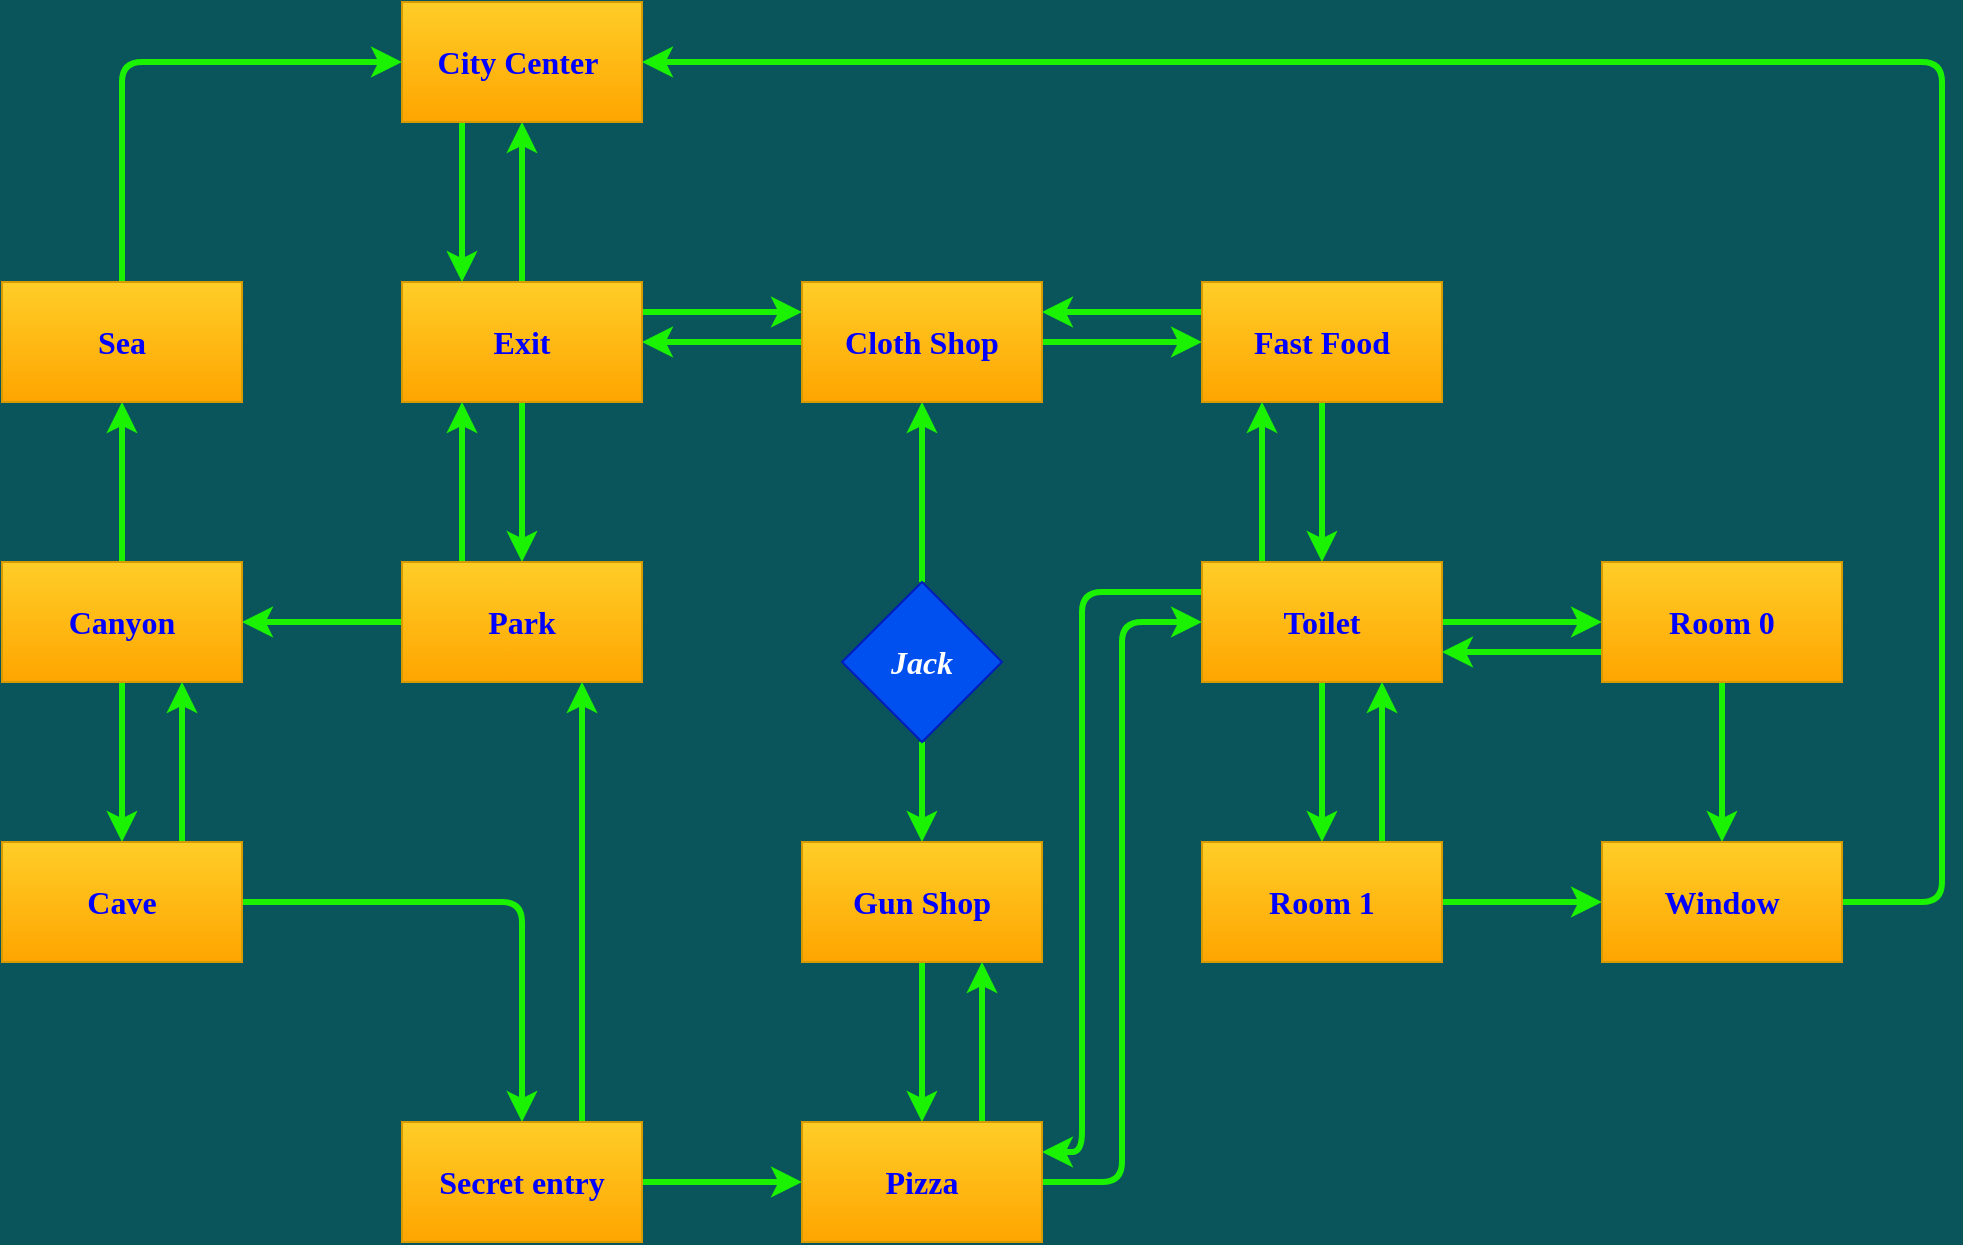 <mxfile version="15.2.9" type="device"><diagram id="W5dxkSavDeIosQzjYc7X" name="Page-1"><mxGraphModel dx="2057" dy="773" grid="1" gridSize="10" guides="1" tooltips="1" connect="1" arrows="1" fold="1" page="1" pageScale="1" pageWidth="1100" pageHeight="850" background="#09555B" math="0" shadow="0"><root><mxCell id="0"/><mxCell id="1" parent="0"/><mxCell id="nuB5FmEB1o47puCTqBd5-3" value="" style="edgeStyle=orthogonalEdgeStyle;curved=0;rounded=1;sketch=0;orthogonalLoop=1;jettySize=auto;html=1;fontFamily=Lucida Console;fontSize=16;fontColor=#FFFFFF;strokeColor=#1AF202;fillColor=#60a917;strokeWidth=3;" edge="1" parent="1" source="nuB5FmEB1o47puCTqBd5-1" target="nuB5FmEB1o47puCTqBd5-2"><mxGeometry relative="1" as="geometry"/></mxCell><mxCell id="nuB5FmEB1o47puCTqBd5-26" value="" style="edgeStyle=orthogonalEdgeStyle;curved=0;rounded=1;sketch=0;orthogonalLoop=1;jettySize=auto;html=1;fontFamily=Lucida Console;fontSize=16;fontColor=#0000FF;strokeColor=#1AF202;strokeWidth=3;" edge="1" parent="1" source="nuB5FmEB1o47puCTqBd5-1" target="nuB5FmEB1o47puCTqBd5-24"><mxGeometry relative="1" as="geometry"/></mxCell><mxCell id="nuB5FmEB1o47puCTqBd5-1" value="Jack" style="rhombus;whiteSpace=wrap;html=1;rounded=0;sketch=0;fontColor=#ffffff;strokeColor=#001DBC;fillColor=#0050ef;fontFamily=Lucida Console;fontStyle=3;fontSize=16;" vertex="1" parent="1"><mxGeometry x="510" y="385" width="80" height="80" as="geometry"/></mxCell><mxCell id="nuB5FmEB1o47puCTqBd5-5" value="" style="edgeStyle=orthogonalEdgeStyle;curved=0;rounded=1;sketch=0;orthogonalLoop=1;jettySize=auto;html=1;fontFamily=Lucida Console;fontSize=16;fontColor=#0000FF;strokeColor=#1AF202;fillColor=#60a917;strokeWidth=3;" edge="1" parent="1" source="nuB5FmEB1o47puCTqBd5-2" target="nuB5FmEB1o47puCTqBd5-4"><mxGeometry relative="1" as="geometry"/></mxCell><mxCell id="nuB5FmEB1o47puCTqBd5-7" value="" style="edgeStyle=orthogonalEdgeStyle;curved=0;rounded=1;sketch=0;orthogonalLoop=1;jettySize=auto;html=1;fontFamily=Lucida Console;fontSize=16;fontColor=#0000FF;strokeColor=#1AF202;fillColor=#60a917;strokeWidth=3;" edge="1" parent="1" source="nuB5FmEB1o47puCTqBd5-2" target="nuB5FmEB1o47puCTqBd5-6"><mxGeometry relative="1" as="geometry"/></mxCell><mxCell id="nuB5FmEB1o47puCTqBd5-2" value="Cloth Shop" style="whiteSpace=wrap;html=1;rounded=0;fontFamily=Lucida Console;fontSize=16;fontStyle=1;strokeColor=#d79b00;fillColor=#ffcd28;sketch=0;gradientColor=#ffa500;fontColor=#0000FF;" vertex="1" parent="1"><mxGeometry x="490" y="235" width="120" height="60" as="geometry"/></mxCell><mxCell id="nuB5FmEB1o47puCTqBd5-11" value="" style="edgeStyle=orthogonalEdgeStyle;curved=0;rounded=1;sketch=0;orthogonalLoop=1;jettySize=auto;html=1;fontFamily=Lucida Console;fontSize=16;fontColor=#0000FF;strokeColor=#1AF202;fillColor=#60a917;strokeWidth=3;" edge="1" parent="1" source="nuB5FmEB1o47puCTqBd5-4" target="nuB5FmEB1o47puCTqBd5-10"><mxGeometry relative="1" as="geometry"/></mxCell><mxCell id="nuB5FmEB1o47puCTqBd5-34" style="edgeStyle=orthogonalEdgeStyle;curved=0;rounded=1;sketch=0;orthogonalLoop=1;jettySize=auto;html=1;exitX=0;exitY=0.25;exitDx=0;exitDy=0;entryX=1;entryY=0.25;entryDx=0;entryDy=0;fontFamily=Lucida Console;fontSize=16;fontColor=#0000FF;strokeColor=#1AF202;strokeWidth=3;" edge="1" parent="1" source="nuB5FmEB1o47puCTqBd5-4" target="nuB5FmEB1o47puCTqBd5-2"><mxGeometry relative="1" as="geometry"/></mxCell><mxCell id="nuB5FmEB1o47puCTqBd5-4" value="Fast Food" style="whiteSpace=wrap;html=1;rounded=0;fontFamily=Lucida Console;fontSize=16;fontStyle=1;strokeColor=#d79b00;fillColor=#ffcd28;sketch=0;gradientColor=#ffa500;fontColor=#0000FF;" vertex="1" parent="1"><mxGeometry x="690" y="235" width="120" height="60" as="geometry"/></mxCell><mxCell id="nuB5FmEB1o47puCTqBd5-9" value="" style="edgeStyle=orthogonalEdgeStyle;curved=0;rounded=1;sketch=0;orthogonalLoop=1;jettySize=auto;html=1;fontFamily=Lucida Console;fontSize=16;fontColor=#0000FF;strokeColor=#1AF202;fillColor=#60a917;strokeWidth=3;" edge="1" parent="1" source="nuB5FmEB1o47puCTqBd5-6" target="nuB5FmEB1o47puCTqBd5-8"><mxGeometry relative="1" as="geometry"/></mxCell><mxCell id="nuB5FmEB1o47puCTqBd5-21" value="" style="edgeStyle=orthogonalEdgeStyle;curved=0;rounded=1;sketch=0;orthogonalLoop=1;jettySize=auto;html=1;fontFamily=Lucida Console;fontSize=16;fontColor=#0000FF;strokeColor=#1AF202;strokeWidth=3;" edge="1" parent="1" source="nuB5FmEB1o47puCTqBd5-6" target="nuB5FmEB1o47puCTqBd5-20"><mxGeometry relative="1" as="geometry"/></mxCell><mxCell id="nuB5FmEB1o47puCTqBd5-33" style="edgeStyle=orthogonalEdgeStyle;curved=0;rounded=1;sketch=0;orthogonalLoop=1;jettySize=auto;html=1;exitX=1;exitY=0.25;exitDx=0;exitDy=0;entryX=0;entryY=0.25;entryDx=0;entryDy=0;fontFamily=Lucida Console;fontSize=16;fontColor=#0000FF;strokeColor=#1AF202;strokeWidth=3;" edge="1" parent="1" source="nuB5FmEB1o47puCTqBd5-6" target="nuB5FmEB1o47puCTqBd5-2"><mxGeometry relative="1" as="geometry"/></mxCell><mxCell id="nuB5FmEB1o47puCTqBd5-6" value="Exit" style="whiteSpace=wrap;html=1;rounded=0;fontFamily=Lucida Console;fontSize=16;fontStyle=1;strokeColor=#d79b00;fillColor=#ffcd28;sketch=0;gradientColor=#ffa500;fontColor=#0000FF;" vertex="1" parent="1"><mxGeometry x="290" y="235" width="120" height="60" as="geometry"/></mxCell><mxCell id="nuB5FmEB1o47puCTqBd5-32" style="edgeStyle=orthogonalEdgeStyle;curved=0;rounded=1;sketch=0;orthogonalLoop=1;jettySize=auto;html=1;exitX=0.25;exitY=1;exitDx=0;exitDy=0;entryX=0.25;entryY=0;entryDx=0;entryDy=0;fontFamily=Lucida Console;fontSize=16;fontColor=#0000FF;strokeColor=#1AF202;strokeWidth=3;" edge="1" parent="1" source="nuB5FmEB1o47puCTqBd5-8" target="nuB5FmEB1o47puCTqBd5-6"><mxGeometry relative="1" as="geometry"/></mxCell><mxCell id="nuB5FmEB1o47puCTqBd5-8" value="City Center&amp;nbsp;" style="whiteSpace=wrap;html=1;rounded=0;fontFamily=Lucida Console;fontSize=16;fontStyle=1;strokeColor=#d79b00;fillColor=#ffcd28;sketch=0;gradientColor=#ffa500;fontColor=#0000FF;" vertex="1" parent="1"><mxGeometry x="290" y="95" width="120" height="60" as="geometry"/></mxCell><mxCell id="nuB5FmEB1o47puCTqBd5-13" value="" style="edgeStyle=orthogonalEdgeStyle;curved=0;rounded=1;sketch=0;orthogonalLoop=1;jettySize=auto;html=1;fontFamily=Lucida Console;fontSize=16;fontColor=#0000FF;strokeColor=#1AF202;fillColor=#60a917;strokeWidth=3;" edge="1" parent="1" source="nuB5FmEB1o47puCTqBd5-10" target="nuB5FmEB1o47puCTqBd5-12"><mxGeometry relative="1" as="geometry"/></mxCell><mxCell id="nuB5FmEB1o47puCTqBd5-15" value="" style="edgeStyle=orthogonalEdgeStyle;curved=0;rounded=1;sketch=0;orthogonalLoop=1;jettySize=auto;html=1;fontFamily=Lucida Console;fontSize=16;fontColor=#0000FF;strokeColor=#1AF202;fillColor=#60a917;strokeWidth=3;" edge="1" parent="1" source="nuB5FmEB1o47puCTqBd5-10" target="nuB5FmEB1o47puCTqBd5-14"><mxGeometry relative="1" as="geometry"/></mxCell><mxCell id="nuB5FmEB1o47puCTqBd5-35" style="edgeStyle=orthogonalEdgeStyle;curved=0;rounded=1;sketch=0;orthogonalLoop=1;jettySize=auto;html=1;exitX=0.25;exitY=0;exitDx=0;exitDy=0;fontFamily=Lucida Console;fontSize=16;fontColor=#0000FF;strokeColor=#1AF202;strokeWidth=3;entryX=0.25;entryY=1;entryDx=0;entryDy=0;" edge="1" parent="1" source="nuB5FmEB1o47puCTqBd5-10" target="nuB5FmEB1o47puCTqBd5-4"><mxGeometry relative="1" as="geometry"><mxPoint x="720" y="300" as="targetPoint"/></mxGeometry></mxCell><mxCell id="nuB5FmEB1o47puCTqBd5-36" style="edgeStyle=orthogonalEdgeStyle;curved=0;rounded=1;sketch=0;orthogonalLoop=1;jettySize=auto;html=1;exitX=0;exitY=0.25;exitDx=0;exitDy=0;entryX=1;entryY=0.25;entryDx=0;entryDy=0;fontFamily=Lucida Console;fontSize=16;fontColor=#0000FF;strokeColor=#1AF202;strokeWidth=3;" edge="1" parent="1" source="nuB5FmEB1o47puCTqBd5-10" target="nuB5FmEB1o47puCTqBd5-27"><mxGeometry relative="1" as="geometry"><Array as="points"><mxPoint x="630" y="390"/><mxPoint x="630" y="670"/></Array></mxGeometry></mxCell><mxCell id="nuB5FmEB1o47puCTqBd5-10" value="Toilet" style="whiteSpace=wrap;html=1;rounded=0;fontFamily=Lucida Console;fontSize=16;fontStyle=1;strokeColor=#d79b00;fillColor=#ffcd28;sketch=0;gradientColor=#ffa500;fontColor=#0000FF;" vertex="1" parent="1"><mxGeometry x="690" y="375" width="120" height="60" as="geometry"/></mxCell><mxCell id="nuB5FmEB1o47puCTqBd5-17" value="" style="edgeStyle=orthogonalEdgeStyle;curved=0;rounded=1;sketch=0;orthogonalLoop=1;jettySize=auto;html=1;fontFamily=Lucida Console;fontSize=16;fontColor=#0000FF;strokeColor=#1AF202;fillColor=#60a917;strokeWidth=3;" edge="1" parent="1" source="nuB5FmEB1o47puCTqBd5-12" target="nuB5FmEB1o47puCTqBd5-16"><mxGeometry relative="1" as="geometry"/></mxCell><mxCell id="nuB5FmEB1o47puCTqBd5-31" style="edgeStyle=orthogonalEdgeStyle;curved=0;rounded=1;sketch=0;orthogonalLoop=1;jettySize=auto;html=1;exitX=0;exitY=0.75;exitDx=0;exitDy=0;entryX=1;entryY=0.75;entryDx=0;entryDy=0;fontFamily=Lucida Console;fontSize=16;fontColor=#0000FF;strokeColor=#1AF202;strokeWidth=3;" edge="1" parent="1" source="nuB5FmEB1o47puCTqBd5-12" target="nuB5FmEB1o47puCTqBd5-10"><mxGeometry relative="1" as="geometry"/></mxCell><mxCell id="nuB5FmEB1o47puCTqBd5-12" value="Room 0" style="whiteSpace=wrap;html=1;rounded=0;fontFamily=Lucida Console;fontSize=16;fontStyle=1;strokeColor=#d79b00;fillColor=#ffcd28;sketch=0;gradientColor=#ffa500;fontColor=#0000FF;" vertex="1" parent="1"><mxGeometry x="890" y="375" width="120" height="60" as="geometry"/></mxCell><mxCell id="nuB5FmEB1o47puCTqBd5-18" value="" style="edgeStyle=orthogonalEdgeStyle;curved=0;rounded=1;sketch=0;orthogonalLoop=1;jettySize=auto;html=1;fontFamily=Lucida Console;fontSize=16;fontColor=#0000FF;strokeColor=#1AF202;fillColor=#60a917;strokeWidth=3;" edge="1" parent="1" source="nuB5FmEB1o47puCTqBd5-14" target="nuB5FmEB1o47puCTqBd5-16"><mxGeometry relative="1" as="geometry"/></mxCell><mxCell id="nuB5FmEB1o47puCTqBd5-30" style="edgeStyle=orthogonalEdgeStyle;curved=0;rounded=1;sketch=0;orthogonalLoop=1;jettySize=auto;html=1;exitX=0.75;exitY=0;exitDx=0;exitDy=0;entryX=0.75;entryY=1;entryDx=0;entryDy=0;fontFamily=Lucida Console;fontSize=16;fontColor=#0000FF;strokeColor=#1AF202;strokeWidth=3;" edge="1" parent="1" source="nuB5FmEB1o47puCTqBd5-14" target="nuB5FmEB1o47puCTqBd5-10"><mxGeometry relative="1" as="geometry"/></mxCell><mxCell id="nuB5FmEB1o47puCTqBd5-14" value="Room 1" style="whiteSpace=wrap;html=1;rounded=0;fontFamily=Lucida Console;fontSize=16;fontStyle=1;strokeColor=#d79b00;fillColor=#ffcd28;sketch=0;gradientColor=#ffa500;fontColor=#0000FF;" vertex="1" parent="1"><mxGeometry x="690" y="515" width="120" height="60" as="geometry"/></mxCell><mxCell id="nuB5FmEB1o47puCTqBd5-19" style="edgeStyle=orthogonalEdgeStyle;curved=0;rounded=1;sketch=0;orthogonalLoop=1;jettySize=auto;html=1;entryX=1;entryY=0.5;entryDx=0;entryDy=0;fontFamily=Lucida Console;fontSize=16;fontColor=#0000FF;strokeColor=#1AF202;fillColor=#60a917;strokeWidth=3;" edge="1" parent="1" source="nuB5FmEB1o47puCTqBd5-16" target="nuB5FmEB1o47puCTqBd5-8"><mxGeometry relative="1" as="geometry"><Array as="points"><mxPoint x="1060" y="545"/><mxPoint x="1060" y="125"/></Array></mxGeometry></mxCell><mxCell id="nuB5FmEB1o47puCTqBd5-16" value="Window" style="whiteSpace=wrap;html=1;rounded=0;fontFamily=Lucida Console;fontSize=16;fontStyle=1;strokeColor=#d79b00;fillColor=#ffcd28;sketch=0;gradientColor=#ffa500;fontColor=#0000FF;" vertex="1" parent="1"><mxGeometry x="890" y="515" width="120" height="60" as="geometry"/></mxCell><mxCell id="nuB5FmEB1o47puCTqBd5-38" style="edgeStyle=orthogonalEdgeStyle;curved=0;rounded=1;sketch=0;orthogonalLoop=1;jettySize=auto;html=1;exitX=0.25;exitY=0;exitDx=0;exitDy=0;entryX=0.25;entryY=1;entryDx=0;entryDy=0;fontFamily=Lucida Console;fontSize=16;fontColor=#0000FF;strokeColor=#1AF202;strokeWidth=3;" edge="1" parent="1" source="nuB5FmEB1o47puCTqBd5-20" target="nuB5FmEB1o47puCTqBd5-6"><mxGeometry relative="1" as="geometry"/></mxCell><mxCell id="nuB5FmEB1o47puCTqBd5-40" value="" style="edgeStyle=orthogonalEdgeStyle;curved=0;rounded=1;sketch=0;orthogonalLoop=1;jettySize=auto;html=1;fontFamily=Lucida Console;fontSize=16;fontColor=#0000FF;strokeColor=#1AF202;strokeWidth=3;" edge="1" parent="1" source="nuB5FmEB1o47puCTqBd5-20" target="nuB5FmEB1o47puCTqBd5-39"><mxGeometry relative="1" as="geometry"/></mxCell><mxCell id="nuB5FmEB1o47puCTqBd5-20" value="Park" style="whiteSpace=wrap;html=1;rounded=0;fontFamily=Lucida Console;fontSize=16;fontStyle=1;strokeColor=#d79b00;fillColor=#ffcd28;sketch=0;gradientColor=#ffa500;fontColor=#0000FF;" vertex="1" parent="1"><mxGeometry x="290" y="375" width="120" height="60" as="geometry"/></mxCell><mxCell id="nuB5FmEB1o47puCTqBd5-28" value="" style="edgeStyle=orthogonalEdgeStyle;curved=0;rounded=1;sketch=0;orthogonalLoop=1;jettySize=auto;html=1;fontFamily=Lucida Console;fontSize=16;fontColor=#0000FF;strokeColor=#1AF202;strokeWidth=3;" edge="1" parent="1" source="nuB5FmEB1o47puCTqBd5-24" target="nuB5FmEB1o47puCTqBd5-27"><mxGeometry relative="1" as="geometry"/></mxCell><mxCell id="nuB5FmEB1o47puCTqBd5-24" value="Gun Shop" style="whiteSpace=wrap;html=1;rounded=0;fontFamily=Lucida Console;fontSize=16;fontStyle=1;strokeColor=#d79b00;fillColor=#ffcd28;sketch=0;gradientColor=#ffa500;fontColor=#0000FF;" vertex="1" parent="1"><mxGeometry x="490" y="515" width="120" height="60" as="geometry"/></mxCell><mxCell id="nuB5FmEB1o47puCTqBd5-29" style="edgeStyle=orthogonalEdgeStyle;curved=0;rounded=1;sketch=0;orthogonalLoop=1;jettySize=auto;html=1;entryX=0;entryY=0.5;entryDx=0;entryDy=0;fontFamily=Lucida Console;fontSize=16;fontColor=#0000FF;strokeColor=#1AF202;strokeWidth=3;" edge="1" parent="1" source="nuB5FmEB1o47puCTqBd5-27" target="nuB5FmEB1o47puCTqBd5-10"><mxGeometry relative="1" as="geometry"/></mxCell><mxCell id="nuB5FmEB1o47puCTqBd5-37" style="edgeStyle=orthogonalEdgeStyle;curved=0;rounded=1;sketch=0;orthogonalLoop=1;jettySize=auto;html=1;exitX=0.75;exitY=0;exitDx=0;exitDy=0;entryX=0.75;entryY=1;entryDx=0;entryDy=0;fontFamily=Lucida Console;fontSize=16;fontColor=#0000FF;strokeColor=#1AF202;strokeWidth=3;" edge="1" parent="1" source="nuB5FmEB1o47puCTqBd5-27" target="nuB5FmEB1o47puCTqBd5-24"><mxGeometry relative="1" as="geometry"/></mxCell><mxCell id="nuB5FmEB1o47puCTqBd5-27" value="Pizza" style="whiteSpace=wrap;html=1;rounded=0;fontFamily=Lucida Console;fontSize=16;fontStyle=1;strokeColor=#d79b00;fillColor=#ffcd28;sketch=0;gradientColor=#ffa500;fontColor=#0000FF;" vertex="1" parent="1"><mxGeometry x="490" y="655" width="120" height="60" as="geometry"/></mxCell><mxCell id="nuB5FmEB1o47puCTqBd5-42" value="" style="edgeStyle=orthogonalEdgeStyle;curved=0;rounded=1;sketch=0;orthogonalLoop=1;jettySize=auto;html=1;fontFamily=Lucida Console;fontSize=16;fontColor=#0000FF;strokeColor=#1AF202;strokeWidth=3;" edge="1" parent="1" source="nuB5FmEB1o47puCTqBd5-39" target="nuB5FmEB1o47puCTqBd5-41"><mxGeometry relative="1" as="geometry"/></mxCell><mxCell id="nuB5FmEB1o47puCTqBd5-49" value="" style="edgeStyle=orthogonalEdgeStyle;curved=0;rounded=1;sketch=0;orthogonalLoop=1;jettySize=auto;html=1;fontFamily=Lucida Console;fontSize=16;fontColor=#0000FF;strokeColor=#1AF202;strokeWidth=3;" edge="1" parent="1" source="nuB5FmEB1o47puCTqBd5-39" target="nuB5FmEB1o47puCTqBd5-48"><mxGeometry relative="1" as="geometry"/></mxCell><mxCell id="nuB5FmEB1o47puCTqBd5-39" value="Canyon" style="whiteSpace=wrap;html=1;rounded=0;fontFamily=Lucida Console;fontSize=16;fontStyle=1;strokeColor=#d79b00;fillColor=#ffcd28;sketch=0;gradientColor=#ffa500;fontColor=#0000FF;" vertex="1" parent="1"><mxGeometry x="90" y="375" width="120" height="60" as="geometry"/></mxCell><mxCell id="nuB5FmEB1o47puCTqBd5-43" style="edgeStyle=orthogonalEdgeStyle;curved=0;rounded=1;sketch=0;orthogonalLoop=1;jettySize=auto;html=1;exitX=0.75;exitY=0;exitDx=0;exitDy=0;entryX=0.75;entryY=1;entryDx=0;entryDy=0;fontFamily=Lucida Console;fontSize=16;fontColor=#0000FF;strokeColor=#1AF202;strokeWidth=3;" edge="1" parent="1" source="nuB5FmEB1o47puCTqBd5-41" target="nuB5FmEB1o47puCTqBd5-39"><mxGeometry relative="1" as="geometry"/></mxCell><mxCell id="nuB5FmEB1o47puCTqBd5-46" style="edgeStyle=orthogonalEdgeStyle;curved=0;rounded=1;sketch=0;orthogonalLoop=1;jettySize=auto;html=1;fontFamily=Lucida Console;fontSize=16;fontColor=#0000FF;strokeColor=#1AF202;strokeWidth=3;" edge="1" parent="1" source="nuB5FmEB1o47puCTqBd5-41" target="nuB5FmEB1o47puCTqBd5-45"><mxGeometry relative="1" as="geometry"/></mxCell><mxCell id="nuB5FmEB1o47puCTqBd5-41" value="Cave" style="whiteSpace=wrap;html=1;rounded=0;fontFamily=Lucida Console;fontSize=16;fontStyle=1;strokeColor=#d79b00;fillColor=#ffcd28;sketch=0;gradientColor=#ffa500;fontColor=#0000FF;" vertex="1" parent="1"><mxGeometry x="90" y="515" width="120" height="60" as="geometry"/></mxCell><mxCell id="nuB5FmEB1o47puCTqBd5-47" value="" style="edgeStyle=orthogonalEdgeStyle;curved=0;rounded=1;sketch=0;orthogonalLoop=1;jettySize=auto;html=1;fontFamily=Lucida Console;fontSize=16;fontColor=#0000FF;strokeColor=#1AF202;strokeWidth=3;" edge="1" parent="1" source="nuB5FmEB1o47puCTqBd5-45" target="nuB5FmEB1o47puCTqBd5-27"><mxGeometry relative="1" as="geometry"/></mxCell><mxCell id="nuB5FmEB1o47puCTqBd5-52" style="edgeStyle=orthogonalEdgeStyle;curved=0;rounded=1;sketch=0;orthogonalLoop=1;jettySize=auto;html=1;exitX=0.75;exitY=0;exitDx=0;exitDy=0;entryX=0.75;entryY=1;entryDx=0;entryDy=0;fontFamily=Lucida Console;fontSize=16;fontColor=#0000FF;strokeColor=#1AF202;strokeWidth=3;" edge="1" parent="1" source="nuB5FmEB1o47puCTqBd5-45" target="nuB5FmEB1o47puCTqBd5-20"><mxGeometry relative="1" as="geometry"/></mxCell><mxCell id="nuB5FmEB1o47puCTqBd5-45" value="Secret entry" style="whiteSpace=wrap;html=1;rounded=0;fontFamily=Lucida Console;fontSize=16;fontStyle=1;strokeColor=#d79b00;fillColor=#ffcd28;sketch=0;gradientColor=#ffa500;fontColor=#0000FF;" vertex="1" parent="1"><mxGeometry x="290" y="655" width="120" height="60" as="geometry"/></mxCell><mxCell id="nuB5FmEB1o47puCTqBd5-51" style="edgeStyle=orthogonalEdgeStyle;curved=0;rounded=1;sketch=0;orthogonalLoop=1;jettySize=auto;html=1;fontFamily=Lucida Console;fontSize=16;fontColor=#0000FF;strokeColor=#1AF202;strokeWidth=3;entryX=0;entryY=0.5;entryDx=0;entryDy=0;" edge="1" parent="1" source="nuB5FmEB1o47puCTqBd5-48" target="nuB5FmEB1o47puCTqBd5-8"><mxGeometry relative="1" as="geometry"><mxPoint x="150" y="110" as="targetPoint"/><Array as="points"><mxPoint x="150" y="125"/></Array></mxGeometry></mxCell><mxCell id="nuB5FmEB1o47puCTqBd5-48" value="Sea" style="whiteSpace=wrap;html=1;rounded=0;fontFamily=Lucida Console;fontSize=16;fontStyle=1;strokeColor=#d79b00;fillColor=#ffcd28;sketch=0;gradientColor=#ffa500;fontColor=#0000FF;" vertex="1" parent="1"><mxGeometry x="90" y="235" width="120" height="60" as="geometry"/></mxCell></root></mxGraphModel></diagram></mxfile>